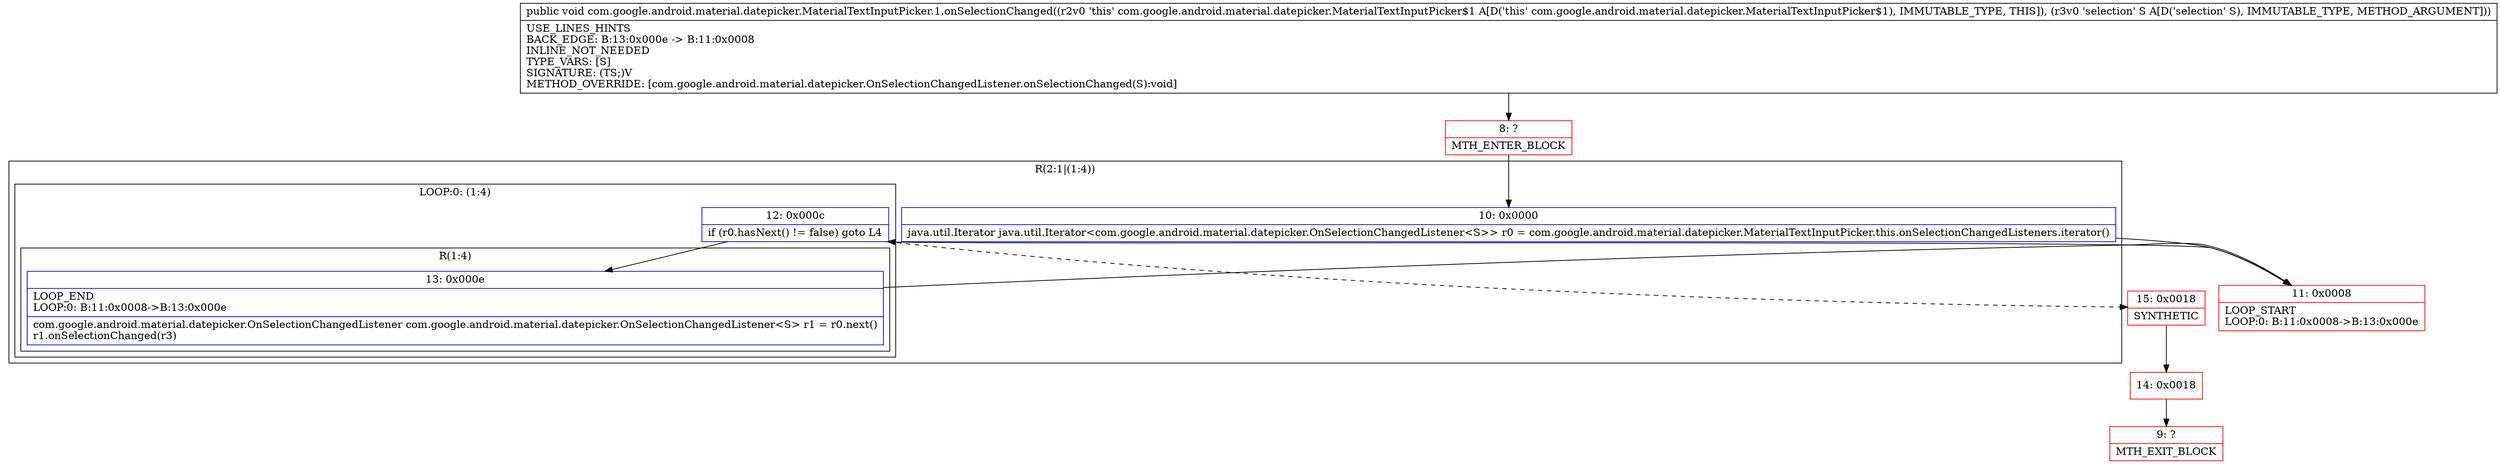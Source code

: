 digraph "CFG forcom.google.android.material.datepicker.MaterialTextInputPicker.1.onSelectionChanged(Ljava\/lang\/Object;)V" {
subgraph cluster_Region_434805545 {
label = "R(2:1|(1:4))";
node [shape=record,color=blue];
Node_10 [shape=record,label="{10\:\ 0x0000|java.util.Iterator java.util.Iterator\<com.google.android.material.datepicker.OnSelectionChangedListener\<S\>\> r0 = com.google.android.material.datepicker.MaterialTextInputPicker.this.onSelectionChangedListeners.iterator()\l}"];
subgraph cluster_LoopRegion_1880504287 {
label = "LOOP:0: (1:4)";
node [shape=record,color=blue];
Node_12 [shape=record,label="{12\:\ 0x000c|if (r0.hasNext() != false) goto L4\l}"];
subgraph cluster_Region_917638654 {
label = "R(1:4)";
node [shape=record,color=blue];
Node_13 [shape=record,label="{13\:\ 0x000e|LOOP_END\lLOOP:0: B:11:0x0008\-\>B:13:0x000e\l|com.google.android.material.datepicker.OnSelectionChangedListener com.google.android.material.datepicker.OnSelectionChangedListener\<S\> r1 = r0.next()\lr1.onSelectionChanged(r3)\l}"];
}
}
}
Node_8 [shape=record,color=red,label="{8\:\ ?|MTH_ENTER_BLOCK\l}"];
Node_11 [shape=record,color=red,label="{11\:\ 0x0008|LOOP_START\lLOOP:0: B:11:0x0008\-\>B:13:0x000e\l}"];
Node_15 [shape=record,color=red,label="{15\:\ 0x0018|SYNTHETIC\l}"];
Node_14 [shape=record,color=red,label="{14\:\ 0x0018}"];
Node_9 [shape=record,color=red,label="{9\:\ ?|MTH_EXIT_BLOCK\l}"];
MethodNode[shape=record,label="{public void com.google.android.material.datepicker.MaterialTextInputPicker.1.onSelectionChanged((r2v0 'this' com.google.android.material.datepicker.MaterialTextInputPicker$1 A[D('this' com.google.android.material.datepicker.MaterialTextInputPicker$1), IMMUTABLE_TYPE, THIS]), (r3v0 'selection' S A[D('selection' S), IMMUTABLE_TYPE, METHOD_ARGUMENT]))  | USE_LINES_HINTS\lBACK_EDGE: B:13:0x000e \-\> B:11:0x0008\lINLINE_NOT_NEEDED\lTYPE_VARS: [S]\lSIGNATURE: (TS;)V\lMETHOD_OVERRIDE: [com.google.android.material.datepicker.OnSelectionChangedListener.onSelectionChanged(S):void]\l}"];
MethodNode -> Node_8;Node_10 -> Node_11;
Node_12 -> Node_13;
Node_12 -> Node_15[style=dashed];
Node_13 -> Node_11;
Node_8 -> Node_10;
Node_11 -> Node_12;
Node_15 -> Node_14;
Node_14 -> Node_9;
}

